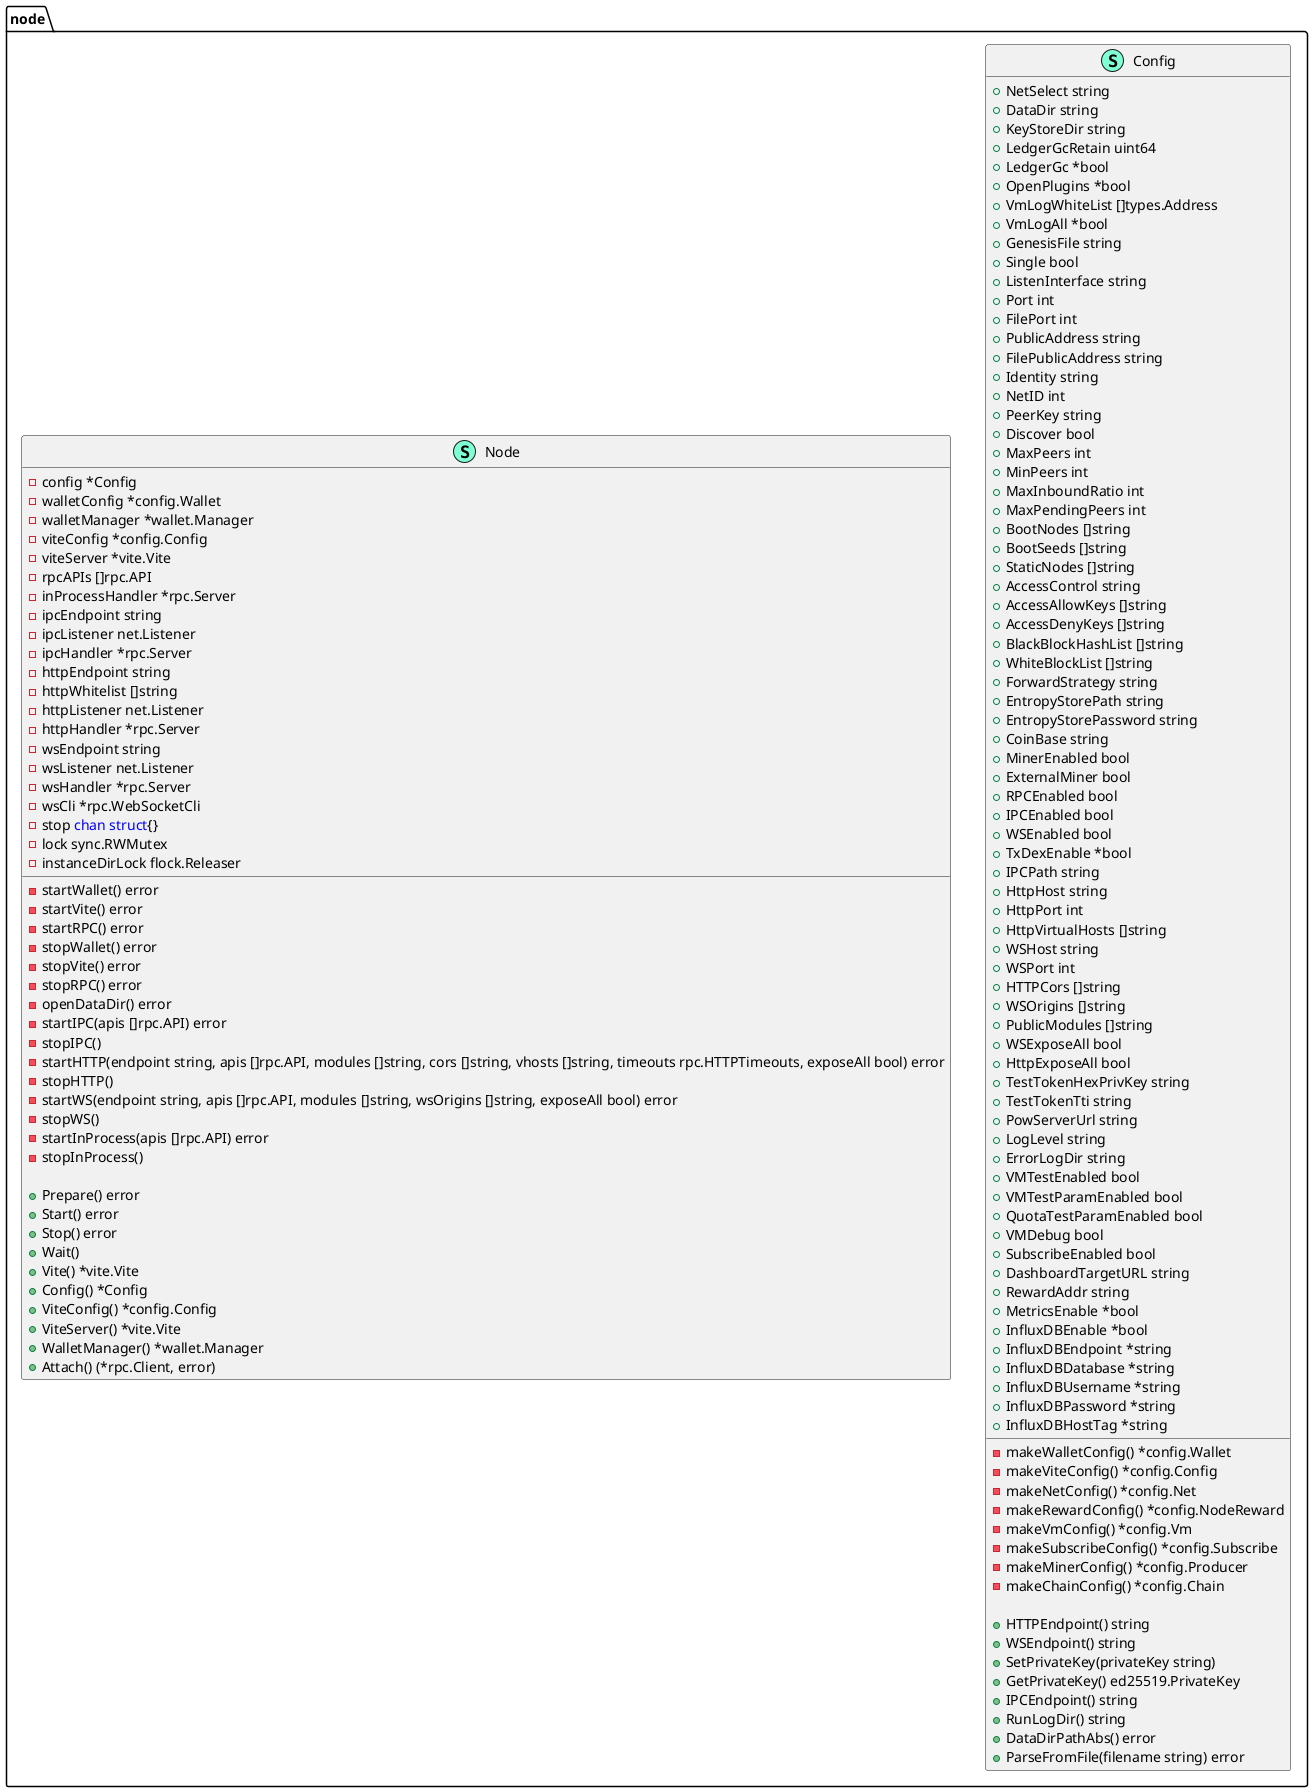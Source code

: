 @startuml
namespace node {
    class Config << (S,Aquamarine) >> {
        + NetSelect string
        + DataDir string
        + KeyStoreDir string
        + LedgerGcRetain uint64
        + LedgerGc *bool
        + OpenPlugins *bool
        + VmLogWhiteList []types.Address
        + VmLogAll *bool
        + GenesisFile string
        + Single bool
        + ListenInterface string
        + Port int
        + FilePort int
        + PublicAddress string
        + FilePublicAddress string
        + Identity string
        + NetID int
        + PeerKey string
        + Discover bool
        + MaxPeers int
        + MinPeers int
        + MaxInboundRatio int
        + MaxPendingPeers int
        + BootNodes []string
        + BootSeeds []string
        + StaticNodes []string
        + AccessControl string
        + AccessAllowKeys []string
        + AccessDenyKeys []string
        + BlackBlockHashList []string
        + WhiteBlockList []string
        + ForwardStrategy string
        + EntropyStorePath string
        + EntropyStorePassword string
        + CoinBase string
        + MinerEnabled bool
        + ExternalMiner bool
        + RPCEnabled bool
        + IPCEnabled bool
        + WSEnabled bool
        + TxDexEnable *bool
        + IPCPath string
        + HttpHost string
        + HttpPort int
        + HttpVirtualHosts []string
        + WSHost string
        + WSPort int
        + HTTPCors []string
        + WSOrigins []string
        + PublicModules []string
        + WSExposeAll bool
        + HttpExposeAll bool
        + TestTokenHexPrivKey string
        + TestTokenTti string
        + PowServerUrl string
        + LogLevel string
        + ErrorLogDir string
        + VMTestEnabled bool
        + VMTestParamEnabled bool
        + QuotaTestParamEnabled bool
        + VMDebug bool
        + SubscribeEnabled bool
        + DashboardTargetURL string
        + RewardAddr string
        + MetricsEnable *bool
        + InfluxDBEnable *bool
        + InfluxDBEndpoint *string
        + InfluxDBDatabase *string
        + InfluxDBUsername *string
        + InfluxDBPassword *string
        + InfluxDBHostTag *string

        - makeWalletConfig() *config.Wallet
        - makeViteConfig() *config.Config
        - makeNetConfig() *config.Net
        - makeRewardConfig() *config.NodeReward
        - makeVmConfig() *config.Vm
        - makeSubscribeConfig() *config.Subscribe
        - makeMinerConfig() *config.Producer
        - makeChainConfig() *config.Chain

        + HTTPEndpoint() string
        + WSEndpoint() string
        + SetPrivateKey(privateKey string) 
        + GetPrivateKey() ed25519.PrivateKey
        + IPCEndpoint() string
        + RunLogDir() string
        + DataDirPathAbs() error
        + ParseFromFile(filename string) error

    }
    class Node << (S,Aquamarine) >> {
        - config *Config
        - walletConfig *config.Wallet
        - walletManager *wallet.Manager
        - viteConfig *config.Config
        - viteServer *vite.Vite
        - rpcAPIs []rpc.API
        - inProcessHandler *rpc.Server
        - ipcEndpoint string
        - ipcListener net.Listener
        - ipcHandler *rpc.Server
        - httpEndpoint string
        - httpWhitelist []string
        - httpListener net.Listener
        - httpHandler *rpc.Server
        - wsEndpoint string
        - wsListener net.Listener
        - wsHandler *rpc.Server
        - wsCli *rpc.WebSocketCli
        - stop <font color=blue>chan</font> <font color=blue>struct</font>{}
        - lock sync.RWMutex
        - instanceDirLock flock.Releaser

        - startWallet() error
        - startVite() error
        - startRPC() error
        - stopWallet() error
        - stopVite() error
        - stopRPC() error
        - openDataDir() error
        - startIPC(apis []rpc.API) error
        - stopIPC() 
        - startHTTP(endpoint string, apis []rpc.API, modules []string, cors []string, vhosts []string, timeouts rpc.HTTPTimeouts, exposeAll bool) error
        - stopHTTP() 
        - startWS(endpoint string, apis []rpc.API, modules []string, wsOrigins []string, exposeAll bool) error
        - stopWS() 
        - startInProcess(apis []rpc.API) error
        - stopInProcess() 

        + Prepare() error
        + Start() error
        + Stop() error
        + Wait() 
        + Vite() *vite.Vite
        + Config() *Config
        + ViteConfig() *config.Config
        + ViteServer() *vite.Vite
        + WalletManager() *wallet.Manager
        + Attach() (*rpc.Client, error)

    }
}


@enduml
